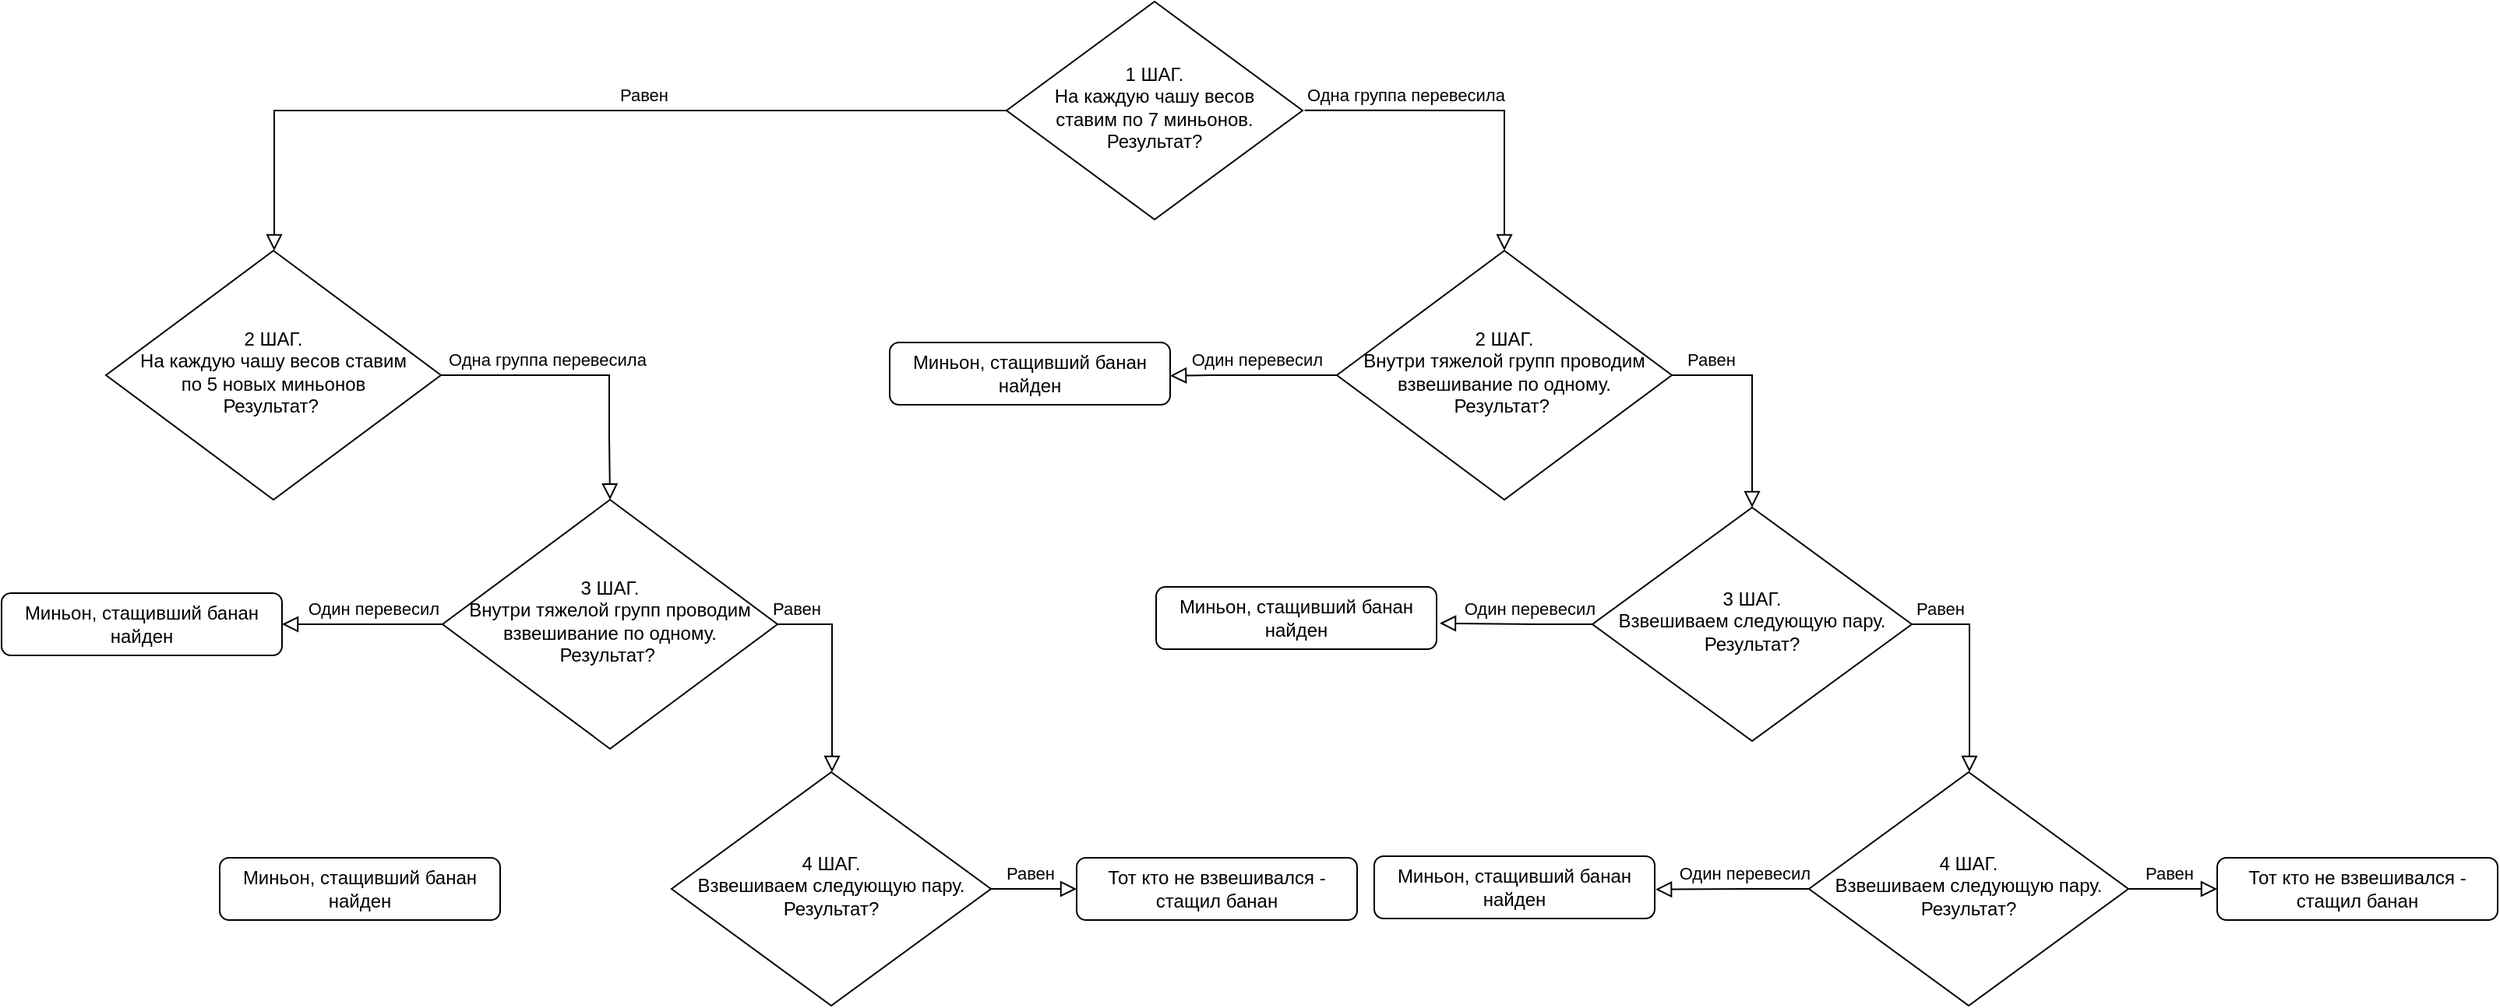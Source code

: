 <mxfile version="22.0.2" type="github">
  <diagram id="C5RBs43oDa-KdzZeNtuy" name="Page-1">
    <mxGraphModel dx="1012" dy="521" grid="1" gridSize="10" guides="1" tooltips="1" connect="1" arrows="1" fold="1" page="1" pageScale="1" pageWidth="827" pageHeight="1169" math="0" shadow="0">
      <root>
        <mxCell id="WIyWlLk6GJQsqaUBKTNV-0" />
        <mxCell id="WIyWlLk6GJQsqaUBKTNV-1" parent="WIyWlLk6GJQsqaUBKTNV-0" />
        <mxCell id="WIyWlLk6GJQsqaUBKTNV-5" value="Одна группа перевесила" style="edgeStyle=orthogonalEdgeStyle;rounded=0;html=1;jettySize=auto;orthogonalLoop=1;fontSize=11;endArrow=block;endFill=0;endSize=8;strokeWidth=1;shadow=0;labelBackgroundColor=none;entryX=0.5;entryY=0;entryDx=0;entryDy=0;exitX=1.007;exitY=0.499;exitDx=0;exitDy=0;exitPerimeter=0;" parent="WIyWlLk6GJQsqaUBKTNV-1" source="WIyWlLk6GJQsqaUBKTNV-6" target="1htIa7qenggjRfEvTUBb-4" edge="1">
          <mxGeometry x="-0.411" y="10" relative="1" as="geometry">
            <mxPoint as="offset" />
            <mxPoint x="937" y="110" as="targetPoint" />
            <Array as="points">
              <mxPoint x="920" y="70" />
              <mxPoint x="1005" y="70" />
            </Array>
          </mxGeometry>
        </mxCell>
        <mxCell id="WIyWlLk6GJQsqaUBKTNV-6" value="1 ШАГ. &lt;br&gt;На каждую чашу весов&lt;br&gt;ставим по 7 миньонов.&lt;br&gt;Результат?" style="rhombus;whiteSpace=wrap;html=1;shadow=0;fontFamily=Helvetica;fontSize=12;align=center;strokeWidth=1;spacing=6;spacingTop=-4;" parent="WIyWlLk6GJQsqaUBKTNV-1" vertex="1">
          <mxGeometry x="685" width="190" height="140" as="geometry" />
        </mxCell>
        <mxCell id="1htIa7qenggjRfEvTUBb-1" value="Миньон, стащивший банан найден" style="rounded=1;whiteSpace=wrap;html=1;fontSize=12;glass=0;strokeWidth=1;shadow=0;" vertex="1" parent="WIyWlLk6GJQsqaUBKTNV-1">
          <mxGeometry x="610" y="219" width="180" height="40" as="geometry" />
        </mxCell>
        <mxCell id="1htIa7qenggjRfEvTUBb-4" value="2 ШАГ.&lt;br style=&quot;border-color: var(--border-color);&quot;&gt;&lt;span style=&quot;border-color: var(--border-color);&quot;&gt;Внутри тяжелой групп проводим взвешивание по одному.&lt;br&gt;Результат?&amp;nbsp;&lt;/span&gt;" style="rhombus;whiteSpace=wrap;html=1;shadow=0;fontFamily=Helvetica;fontSize=12;align=center;strokeWidth=1;spacing=6;spacingTop=-4;" vertex="1" parent="WIyWlLk6GJQsqaUBKTNV-1">
          <mxGeometry x="897" y="160" width="215" height="160" as="geometry" />
        </mxCell>
        <mxCell id="1htIa7qenggjRfEvTUBb-7" value="3 ШАГ. &lt;br&gt;Взвешиваем следующую пару.&lt;br&gt;Результат?" style="rhombus;whiteSpace=wrap;html=1;shadow=0;fontFamily=Helvetica;fontSize=12;align=center;strokeWidth=1;spacing=6;spacingTop=-4;" vertex="1" parent="WIyWlLk6GJQsqaUBKTNV-1">
          <mxGeometry x="1061" y="325" width="205" height="150" as="geometry" />
        </mxCell>
        <mxCell id="1htIa7qenggjRfEvTUBb-8" value="4 ШАГ. &lt;br&gt;Взвешиваем следующую пару.&lt;br&gt;Результат?" style="rhombus;whiteSpace=wrap;html=1;shadow=0;fontFamily=Helvetica;fontSize=12;align=center;strokeWidth=1;spacing=6;spacingTop=-4;" vertex="1" parent="WIyWlLk6GJQsqaUBKTNV-1">
          <mxGeometry x="1200" y="495" width="205" height="150" as="geometry" />
        </mxCell>
        <mxCell id="1htIa7qenggjRfEvTUBb-9" value="Миньон, стащивший банан найден" style="rounded=1;whiteSpace=wrap;html=1;fontSize=12;glass=0;strokeWidth=1;shadow=0;" vertex="1" parent="WIyWlLk6GJQsqaUBKTNV-1">
          <mxGeometry x="781" y="376" width="180" height="40" as="geometry" />
        </mxCell>
        <mxCell id="1htIa7qenggjRfEvTUBb-10" value="Миньон, стащивший банан найден" style="rounded=1;whiteSpace=wrap;html=1;fontSize=12;glass=0;strokeWidth=1;shadow=0;" vertex="1" parent="WIyWlLk6GJQsqaUBKTNV-1">
          <mxGeometry x="921" y="549" width="180" height="40" as="geometry" />
        </mxCell>
        <mxCell id="1htIa7qenggjRfEvTUBb-13" value="Один перевесил&amp;nbsp;" style="edgeStyle=orthogonalEdgeStyle;rounded=0;html=1;jettySize=auto;orthogonalLoop=1;fontSize=11;endArrow=block;endFill=0;endSize=8;strokeWidth=1;shadow=0;labelBackgroundColor=none;entryX=1;entryY=0.533;entryDx=0;entryDy=0;exitX=0;exitY=0.5;exitDx=0;exitDy=0;entryPerimeter=0;" edge="1" parent="WIyWlLk6GJQsqaUBKTNV-1" source="1htIa7qenggjRfEvTUBb-4" target="1htIa7qenggjRfEvTUBb-1">
          <mxGeometry x="-0.065" y="-10" relative="1" as="geometry">
            <mxPoint as="offset" />
            <mxPoint x="949.52" y="120" as="sourcePoint" />
            <mxPoint x="797.52" y="190" as="targetPoint" />
            <Array as="points">
              <mxPoint x="817" y="240" />
              <mxPoint x="817" y="241" />
            </Array>
          </mxGeometry>
        </mxCell>
        <mxCell id="1htIa7qenggjRfEvTUBb-14" value="Равен" style="edgeStyle=orthogonalEdgeStyle;rounded=0;html=1;jettySize=auto;orthogonalLoop=1;fontSize=11;endArrow=block;endFill=0;endSize=8;strokeWidth=1;shadow=0;labelBackgroundColor=none;entryX=0.5;entryY=0;entryDx=0;entryDy=0;exitX=1;exitY=0.5;exitDx=0;exitDy=0;" edge="1" parent="WIyWlLk6GJQsqaUBKTNV-1" source="1htIa7qenggjRfEvTUBb-4" target="1htIa7qenggjRfEvTUBb-7">
          <mxGeometry x="-0.634" y="10" relative="1" as="geometry">
            <mxPoint as="offset" />
            <mxPoint x="1317" y="170" as="sourcePoint" />
            <mxPoint x="1165" y="240" as="targetPoint" />
            <Array as="points">
              <mxPoint x="1164" y="240" />
            </Array>
          </mxGeometry>
        </mxCell>
        <mxCell id="1htIa7qenggjRfEvTUBb-17" value="Один перевесил&amp;nbsp;" style="edgeStyle=orthogonalEdgeStyle;rounded=0;html=1;jettySize=auto;orthogonalLoop=1;fontSize=11;endArrow=block;endFill=0;endSize=8;strokeWidth=1;shadow=0;labelBackgroundColor=none;entryX=1.003;entryY=0.533;entryDx=0;entryDy=0;exitX=0;exitY=0.5;exitDx=0;exitDy=0;entryPerimeter=0;" edge="1" parent="WIyWlLk6GJQsqaUBKTNV-1" source="1htIa7qenggjRfEvTUBb-8" target="1htIa7qenggjRfEvTUBb-10">
          <mxGeometry x="-0.191" y="-10" relative="1" as="geometry">
            <mxPoint as="offset" />
            <mxPoint x="1076" y="476" as="sourcePoint" />
            <mxPoint x="926" y="476" as="targetPoint" />
            <Array as="points">
              <mxPoint x="1159" y="570" />
              <mxPoint x="1159" y="571" />
            </Array>
          </mxGeometry>
        </mxCell>
        <mxCell id="1htIa7qenggjRfEvTUBb-18" value="Один перевесил&amp;nbsp;" style="edgeStyle=orthogonalEdgeStyle;rounded=0;html=1;jettySize=auto;orthogonalLoop=1;fontSize=11;endArrow=block;endFill=0;endSize=8;strokeWidth=1;shadow=0;labelBackgroundColor=none;exitX=0;exitY=0.5;exitDx=0;exitDy=0;entryX=1.011;entryY=0.584;entryDx=0;entryDy=0;entryPerimeter=0;" edge="1" parent="WIyWlLk6GJQsqaUBKTNV-1" source="1htIa7qenggjRfEvTUBb-7" target="1htIa7qenggjRfEvTUBb-9">
          <mxGeometry x="-0.191" y="-10" relative="1" as="geometry">
            <mxPoint as="offset" />
            <mxPoint x="1061" y="367" as="sourcePoint" />
            <mxPoint x="787" y="375.0" as="targetPoint" />
            <Array as="points">
              <mxPoint x="1026" y="400" />
            </Array>
          </mxGeometry>
        </mxCell>
        <mxCell id="1htIa7qenggjRfEvTUBb-19" value="Равен" style="edgeStyle=orthogonalEdgeStyle;rounded=0;html=1;jettySize=auto;orthogonalLoop=1;fontSize=11;endArrow=block;endFill=0;endSize=8;strokeWidth=1;shadow=0;labelBackgroundColor=none;entryX=0.5;entryY=0;entryDx=0;entryDy=0;exitX=1;exitY=0.5;exitDx=0;exitDy=0;" edge="1" parent="WIyWlLk6GJQsqaUBKTNV-1" source="1htIa7qenggjRfEvTUBb-7" target="1htIa7qenggjRfEvTUBb-8">
          <mxGeometry x="-0.731" y="10" relative="1" as="geometry">
            <mxPoint as="offset" />
            <mxPoint x="1286" y="400" as="sourcePoint" />
            <mxPoint x="1379" y="485" as="targetPoint" />
            <Array as="points">
              <mxPoint x="1303" y="400" />
              <mxPoint x="1303" y="495" />
            </Array>
          </mxGeometry>
        </mxCell>
        <mxCell id="1htIa7qenggjRfEvTUBb-20" value="Тот кто не взвешивался - стащил банан" style="rounded=1;whiteSpace=wrap;html=1;fontSize=12;glass=0;strokeWidth=1;shadow=0;" vertex="1" parent="WIyWlLk6GJQsqaUBKTNV-1">
          <mxGeometry x="1462" y="550" width="180" height="40" as="geometry" />
        </mxCell>
        <mxCell id="1htIa7qenggjRfEvTUBb-21" value="Равен" style="edgeStyle=orthogonalEdgeStyle;rounded=0;html=1;jettySize=auto;orthogonalLoop=1;fontSize=11;endArrow=block;endFill=0;endSize=8;strokeWidth=1;shadow=0;labelBackgroundColor=none;exitX=1;exitY=0.5;exitDx=0;exitDy=0;entryX=0;entryY=0.5;entryDx=0;entryDy=0;" edge="1" parent="WIyWlLk6GJQsqaUBKTNV-1" source="1htIa7qenggjRfEvTUBb-8" target="1htIa7qenggjRfEvTUBb-20">
          <mxGeometry x="-0.087" y="10" relative="1" as="geometry">
            <mxPoint as="offset" />
            <mxPoint x="1215.46" y="730" as="sourcePoint" />
            <mxPoint x="1477" y="720" as="targetPoint" />
            <Array as="points">
              <mxPoint x="1427" y="570" />
              <mxPoint x="1427" y="570" />
            </Array>
          </mxGeometry>
        </mxCell>
        <mxCell id="1htIa7qenggjRfEvTUBb-23" value="2 ШАГ.&lt;br style=&quot;border-color: var(--border-color);&quot;&gt;&lt;span style=&quot;border-color: var(--border-color);&quot;&gt;На каждую чашу весов ставим &lt;br&gt;по 5 новых миньонов&lt;br&gt;Результат?&amp;nbsp;&lt;/span&gt;" style="rhombus;whiteSpace=wrap;html=1;shadow=0;fontFamily=Helvetica;fontSize=12;align=center;strokeWidth=1;spacing=6;spacingTop=-4;" vertex="1" parent="WIyWlLk6GJQsqaUBKTNV-1">
          <mxGeometry x="107" y="160" width="215" height="160" as="geometry" />
        </mxCell>
        <mxCell id="1htIa7qenggjRfEvTUBb-25" value="3 ШАГ.&lt;br style=&quot;border-color: var(--border-color);&quot;&gt;&lt;span style=&quot;border-color: var(--border-color);&quot;&gt;Внутри тяжелой групп проводим взвешивание по одному.&lt;br&gt;Результат?&amp;nbsp;&lt;/span&gt;" style="rhombus;whiteSpace=wrap;html=1;shadow=0;fontFamily=Helvetica;fontSize=12;align=center;strokeWidth=1;spacing=6;spacingTop=-4;" vertex="1" parent="WIyWlLk6GJQsqaUBKTNV-1">
          <mxGeometry x="323" y="320" width="215" height="160" as="geometry" />
        </mxCell>
        <mxCell id="1htIa7qenggjRfEvTUBb-26" value="4 ШАГ. &lt;br&gt;Взвешиваем следующую пару.&lt;br&gt;Результат?" style="rhombus;whiteSpace=wrap;html=1;shadow=0;fontFamily=Helvetica;fontSize=12;align=center;strokeWidth=1;spacing=6;spacingTop=-4;" vertex="1" parent="WIyWlLk6GJQsqaUBKTNV-1">
          <mxGeometry x="470" y="495" width="205" height="150" as="geometry" />
        </mxCell>
        <mxCell id="1htIa7qenggjRfEvTUBb-32" value="Тот кто не взвешивался - стащил банан" style="rounded=1;whiteSpace=wrap;html=1;fontSize=12;glass=0;strokeWidth=1;shadow=0;" vertex="1" parent="WIyWlLk6GJQsqaUBKTNV-1">
          <mxGeometry x="730" y="550" width="180" height="40" as="geometry" />
        </mxCell>
        <mxCell id="1htIa7qenggjRfEvTUBb-33" value="Равен" style="edgeStyle=orthogonalEdgeStyle;rounded=0;html=1;jettySize=auto;orthogonalLoop=1;fontSize=11;endArrow=block;endFill=0;endSize=8;strokeWidth=1;shadow=0;labelBackgroundColor=none;entryX=0.5;entryY=0;entryDx=0;entryDy=0;exitX=0;exitY=0.5;exitDx=0;exitDy=0;" edge="1" parent="WIyWlLk6GJQsqaUBKTNV-1" source="WIyWlLk6GJQsqaUBKTNV-6" target="1htIa7qenggjRfEvTUBb-23">
          <mxGeometry x="-0.166" y="-10" relative="1" as="geometry">
            <mxPoint as="offset" />
            <mxPoint x="279.67" y="50" as="sourcePoint" />
            <mxPoint x="408.67" y="140" as="targetPoint" />
            <Array as="points">
              <mxPoint x="215" y="70" />
              <mxPoint x="215" y="160" />
            </Array>
          </mxGeometry>
        </mxCell>
        <mxCell id="1htIa7qenggjRfEvTUBb-34" value="Одна группа перевесила" style="edgeStyle=orthogonalEdgeStyle;rounded=0;html=1;jettySize=auto;orthogonalLoop=1;fontSize=11;endArrow=block;endFill=0;endSize=8;strokeWidth=1;shadow=0;labelBackgroundColor=none;entryX=0.5;entryY=0;entryDx=0;entryDy=0;exitX=1;exitY=0.5;exitDx=0;exitDy=0;" edge="1" parent="WIyWlLk6GJQsqaUBKTNV-1" source="1htIa7qenggjRfEvTUBb-23" target="1htIa7qenggjRfEvTUBb-25">
          <mxGeometry x="-0.279" y="10" relative="1" as="geometry">
            <mxPoint as="offset" />
            <mxPoint x="360" y="240" as="sourcePoint" />
            <mxPoint x="424" y="330" as="targetPoint" />
            <Array as="points">
              <mxPoint x="430" y="240" />
              <mxPoint x="430" y="280" />
              <mxPoint x="431" y="280" />
            </Array>
          </mxGeometry>
        </mxCell>
        <mxCell id="1htIa7qenggjRfEvTUBb-35" value="Равен" style="edgeStyle=orthogonalEdgeStyle;rounded=0;html=1;jettySize=auto;orthogonalLoop=1;fontSize=11;endArrow=block;endFill=0;endSize=8;strokeWidth=1;shadow=0;labelBackgroundColor=none;entryX=0.5;entryY=0;entryDx=0;entryDy=0;exitX=0.997;exitY=0.5;exitDx=0;exitDy=0;exitPerimeter=0;" edge="1" parent="WIyWlLk6GJQsqaUBKTNV-1" source="1htIa7qenggjRfEvTUBb-25" target="1htIa7qenggjRfEvTUBb-26">
          <mxGeometry x="-0.807" y="10" relative="1" as="geometry">
            <mxPoint as="offset" />
            <mxPoint x="480" y="400" as="sourcePoint" />
            <mxPoint x="532" y="485" as="targetPoint" />
            <Array as="points">
              <mxPoint x="573" y="400" />
              <mxPoint x="573" y="495" />
            </Array>
          </mxGeometry>
        </mxCell>
        <mxCell id="1htIa7qenggjRfEvTUBb-36" value="Равен" style="edgeStyle=orthogonalEdgeStyle;rounded=0;html=1;jettySize=auto;orthogonalLoop=1;fontSize=11;endArrow=block;endFill=0;endSize=8;strokeWidth=1;shadow=0;labelBackgroundColor=none;exitX=0.996;exitY=0.5;exitDx=0;exitDy=0;entryX=0;entryY=0.5;entryDx=0;entryDy=0;exitPerimeter=0;" edge="1" parent="WIyWlLk6GJQsqaUBKTNV-1" source="1htIa7qenggjRfEvTUBb-26" target="1htIa7qenggjRfEvTUBb-32">
          <mxGeometry x="-0.075" y="10" relative="1" as="geometry">
            <mxPoint as="offset" />
            <mxPoint x="650" y="591.38" as="sourcePoint" />
            <mxPoint x="725" y="590" as="targetPoint" />
            <Array as="points">
              <mxPoint x="690" y="570" />
              <mxPoint x="690" y="570" />
            </Array>
          </mxGeometry>
        </mxCell>
        <mxCell id="1htIa7qenggjRfEvTUBb-38" value="Миньон, стащивший банан найден" style="rounded=1;whiteSpace=wrap;html=1;fontSize=12;glass=0;strokeWidth=1;shadow=0;" vertex="1" parent="WIyWlLk6GJQsqaUBKTNV-1">
          <mxGeometry x="40" y="380" width="180" height="40" as="geometry" />
        </mxCell>
        <mxCell id="1htIa7qenggjRfEvTUBb-39" value="Миньон, стащивший банан найден" style="rounded=1;whiteSpace=wrap;html=1;fontSize=12;glass=0;strokeWidth=1;shadow=0;" vertex="1" parent="WIyWlLk6GJQsqaUBKTNV-1">
          <mxGeometry x="180" y="550" width="180" height="40" as="geometry" />
        </mxCell>
        <mxCell id="1htIa7qenggjRfEvTUBb-40" value="Один перевесил&amp;nbsp;" style="edgeStyle=orthogonalEdgeStyle;rounded=0;html=1;jettySize=auto;orthogonalLoop=1;fontSize=11;endArrow=block;endFill=0;endSize=8;strokeWidth=1;shadow=0;labelBackgroundColor=none;exitX=0;exitY=0.5;exitDx=0;exitDy=0;entryX=1;entryY=0.5;entryDx=0;entryDy=0;" edge="1" parent="WIyWlLk6GJQsqaUBKTNV-1" source="1htIa7qenggjRfEvTUBb-25" target="1htIa7qenggjRfEvTUBb-38">
          <mxGeometry x="-0.165" y="-10" relative="1" as="geometry">
            <mxPoint as="offset" />
            <mxPoint x="323" y="416" as="sourcePoint" />
            <mxPoint x="225.0" y="415" as="targetPoint" />
            <Array as="points">
              <mxPoint x="310" y="400" />
              <mxPoint x="310" y="400" />
            </Array>
          </mxGeometry>
        </mxCell>
      </root>
    </mxGraphModel>
  </diagram>
</mxfile>
